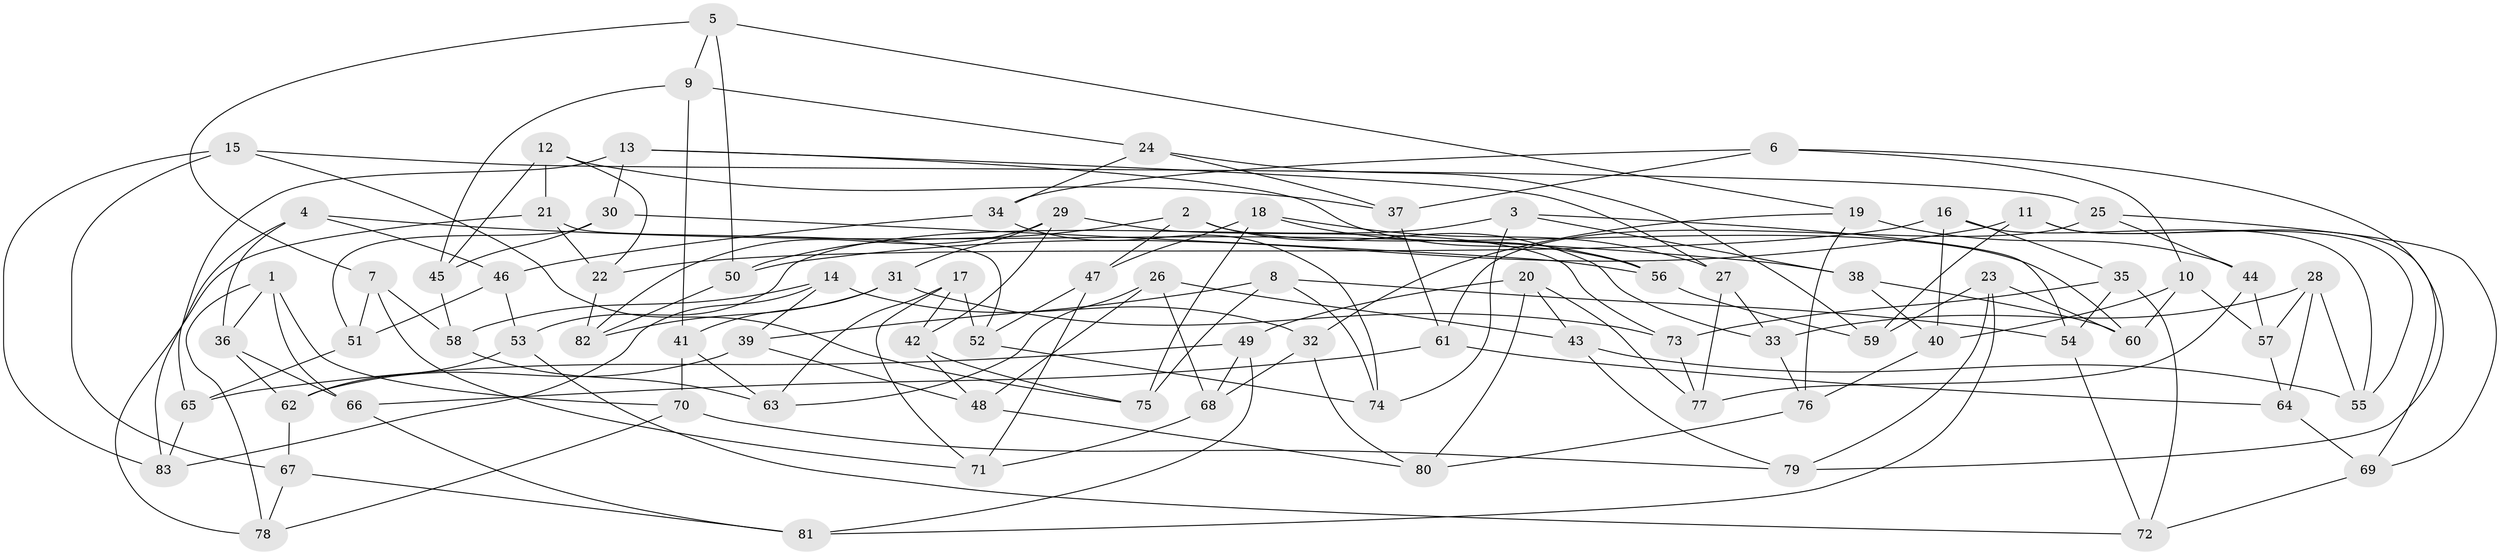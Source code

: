 // Generated by graph-tools (version 1.1) at 2025/11/02/27/25 16:11:44]
// undirected, 83 vertices, 166 edges
graph export_dot {
graph [start="1"]
  node [color=gray90,style=filled];
  1;
  2;
  3;
  4;
  5;
  6;
  7;
  8;
  9;
  10;
  11;
  12;
  13;
  14;
  15;
  16;
  17;
  18;
  19;
  20;
  21;
  22;
  23;
  24;
  25;
  26;
  27;
  28;
  29;
  30;
  31;
  32;
  33;
  34;
  35;
  36;
  37;
  38;
  39;
  40;
  41;
  42;
  43;
  44;
  45;
  46;
  47;
  48;
  49;
  50;
  51;
  52;
  53;
  54;
  55;
  56;
  57;
  58;
  59;
  60;
  61;
  62;
  63;
  64;
  65;
  66;
  67;
  68;
  69;
  70;
  71;
  72;
  73;
  74;
  75;
  76;
  77;
  78;
  79;
  80;
  81;
  82;
  83;
  1 -- 66;
  1 -- 78;
  1 -- 36;
  1 -- 70;
  2 -- 47;
  2 -- 50;
  2 -- 60;
  2 -- 33;
  3 -- 54;
  3 -- 38;
  3 -- 74;
  3 -- 53;
  4 -- 46;
  4 -- 36;
  4 -- 38;
  4 -- 83;
  5 -- 50;
  5 -- 9;
  5 -- 19;
  5 -- 7;
  6 -- 10;
  6 -- 34;
  6 -- 37;
  6 -- 79;
  7 -- 71;
  7 -- 58;
  7 -- 51;
  8 -- 75;
  8 -- 74;
  8 -- 39;
  8 -- 54;
  9 -- 24;
  9 -- 45;
  9 -- 41;
  10 -- 40;
  10 -- 60;
  10 -- 57;
  11 -- 55;
  11 -- 69;
  11 -- 50;
  11 -- 59;
  12 -- 21;
  12 -- 37;
  12 -- 45;
  12 -- 22;
  13 -- 56;
  13 -- 27;
  13 -- 30;
  13 -- 65;
  14 -- 32;
  14 -- 83;
  14 -- 39;
  14 -- 58;
  15 -- 83;
  15 -- 67;
  15 -- 25;
  15 -- 75;
  16 -- 35;
  16 -- 55;
  16 -- 22;
  16 -- 40;
  17 -- 42;
  17 -- 52;
  17 -- 63;
  17 -- 71;
  18 -- 47;
  18 -- 75;
  18 -- 56;
  18 -- 27;
  19 -- 76;
  19 -- 32;
  19 -- 44;
  20 -- 49;
  20 -- 43;
  20 -- 77;
  20 -- 80;
  21 -- 78;
  21 -- 52;
  21 -- 22;
  22 -- 82;
  23 -- 59;
  23 -- 81;
  23 -- 79;
  23 -- 60;
  24 -- 59;
  24 -- 37;
  24 -- 34;
  25 -- 69;
  25 -- 61;
  25 -- 44;
  26 -- 43;
  26 -- 68;
  26 -- 63;
  26 -- 48;
  27 -- 33;
  27 -- 77;
  28 -- 55;
  28 -- 57;
  28 -- 64;
  28 -- 33;
  29 -- 31;
  29 -- 42;
  29 -- 82;
  29 -- 73;
  30 -- 45;
  30 -- 56;
  30 -- 51;
  31 -- 73;
  31 -- 82;
  31 -- 41;
  32 -- 80;
  32 -- 68;
  33 -- 76;
  34 -- 46;
  34 -- 74;
  35 -- 54;
  35 -- 73;
  35 -- 72;
  36 -- 62;
  36 -- 66;
  37 -- 61;
  38 -- 40;
  38 -- 60;
  39 -- 62;
  39 -- 48;
  40 -- 76;
  41 -- 70;
  41 -- 63;
  42 -- 75;
  42 -- 48;
  43 -- 55;
  43 -- 79;
  44 -- 77;
  44 -- 57;
  45 -- 58;
  46 -- 51;
  46 -- 53;
  47 -- 71;
  47 -- 52;
  48 -- 80;
  49 -- 65;
  49 -- 68;
  49 -- 81;
  50 -- 82;
  51 -- 65;
  52 -- 74;
  53 -- 72;
  53 -- 62;
  54 -- 72;
  56 -- 59;
  57 -- 64;
  58 -- 63;
  61 -- 66;
  61 -- 64;
  62 -- 67;
  64 -- 69;
  65 -- 83;
  66 -- 81;
  67 -- 81;
  67 -- 78;
  68 -- 71;
  69 -- 72;
  70 -- 78;
  70 -- 79;
  73 -- 77;
  76 -- 80;
}
